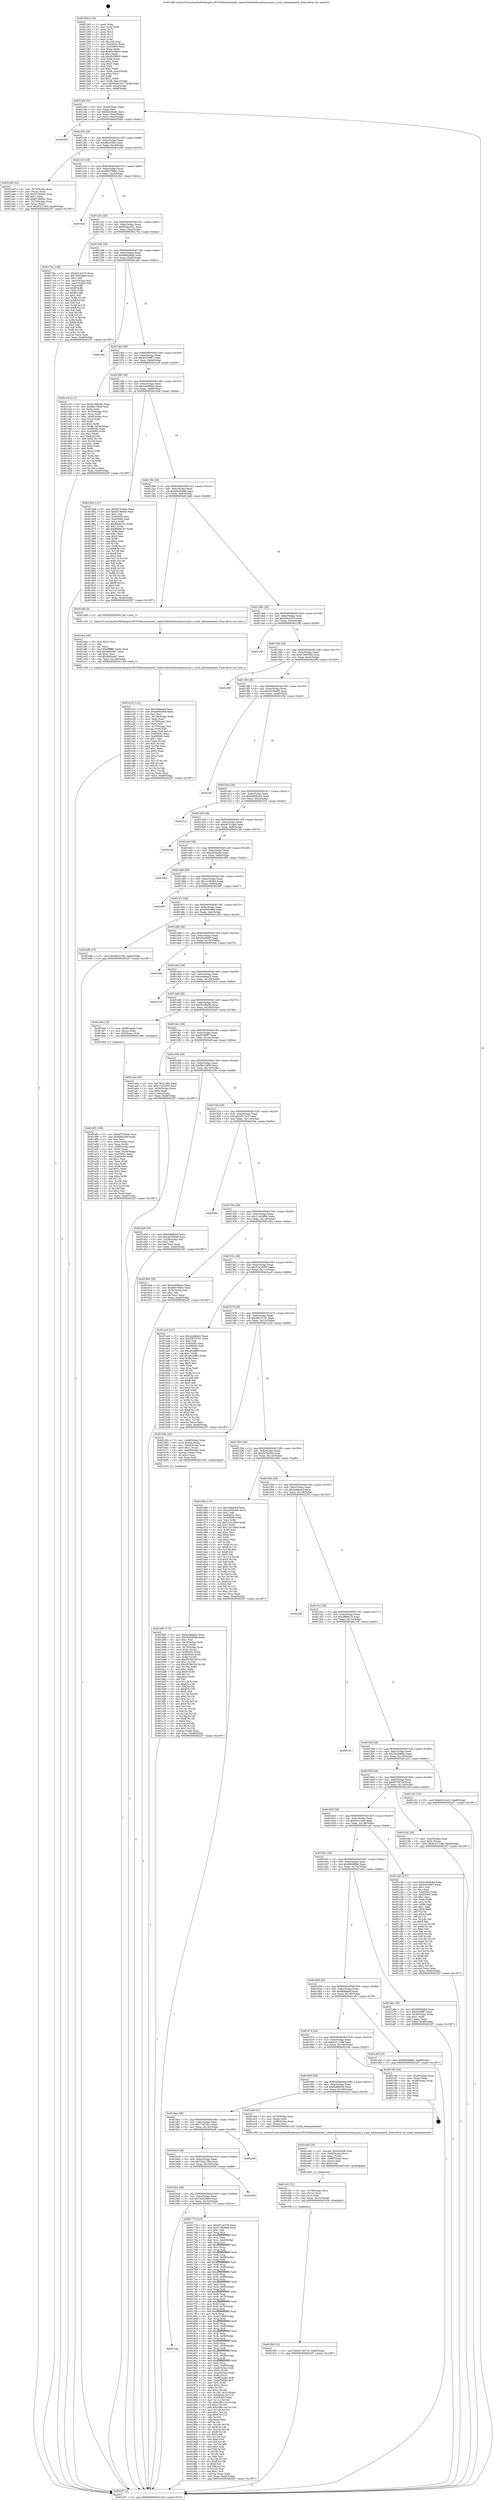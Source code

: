 digraph "0x401260" {
  label = "0x401260 (/mnt/c/Users/mathe/Desktop/tcc/POCII/binaries/extr_radare2librbinformatxnuyxml.c_yxml_elemnameend_Final-ollvm.out::main(0))"
  labelloc = "t"
  node[shape=record]

  Entry [label="",width=0.3,height=0.3,shape=circle,fillcolor=black,style=filled]
  "0x4012d4" [label="{
     0x4012d4 [32]\l
     | [instrs]\l
     &nbsp;&nbsp;0x4012d4 \<+6\>: mov -0xa8(%rbp),%eax\l
     &nbsp;&nbsp;0x4012da \<+2\>: mov %eax,%ecx\l
     &nbsp;&nbsp;0x4012dc \<+6\>: sub $0x82e345d1,%ecx\l
     &nbsp;&nbsp;0x4012e2 \<+6\>: mov %eax,-0xbc(%rbp)\l
     &nbsp;&nbsp;0x4012e8 \<+6\>: mov %ecx,-0xc0(%rbp)\l
     &nbsp;&nbsp;0x4012ee \<+6\>: je 0000000000402005 \<main+0xda5\>\l
  }"]
  "0x402005" [label="{
     0x402005\l
  }", style=dashed]
  "0x4012f4" [label="{
     0x4012f4 [28]\l
     | [instrs]\l
     &nbsp;&nbsp;0x4012f4 \<+5\>: jmp 00000000004012f9 \<main+0x99\>\l
     &nbsp;&nbsp;0x4012f9 \<+6\>: mov -0xbc(%rbp),%eax\l
     &nbsp;&nbsp;0x4012ff \<+5\>: sub $0x8fe2c5b4,%eax\l
     &nbsp;&nbsp;0x401304 \<+6\>: mov %eax,-0xc4(%rbp)\l
     &nbsp;&nbsp;0x40130a \<+6\>: je 0000000000401e95 \<main+0xc35\>\l
  }"]
  Exit [label="",width=0.3,height=0.3,shape=circle,fillcolor=black,style=filled,peripheries=2]
  "0x401e95" [label="{
     0x401e95 [42]\l
     | [instrs]\l
     &nbsp;&nbsp;0x401e95 \<+4\>: mov -0x70(%rbp),%rax\l
     &nbsp;&nbsp;0x401e99 \<+2\>: mov (%rax),%ecx\l
     &nbsp;&nbsp;0x401e9b \<+6\>: sub $0x91260fe2,%ecx\l
     &nbsp;&nbsp;0x401ea1 \<+3\>: add $0x1,%ecx\l
     &nbsp;&nbsp;0x401ea4 \<+6\>: add $0x91260fe2,%ecx\l
     &nbsp;&nbsp;0x401eaa \<+4\>: mov -0x70(%rbp),%rax\l
     &nbsp;&nbsp;0x401eae \<+2\>: mov %ecx,(%rax)\l
     &nbsp;&nbsp;0x401eb0 \<+10\>: movl $0x6321cd1f,-0xa8(%rbp)\l
     &nbsp;&nbsp;0x401eba \<+5\>: jmp 00000000004022f7 \<main+0x1097\>\l
  }"]
  "0x401310" [label="{
     0x401310 [28]\l
     | [instrs]\l
     &nbsp;&nbsp;0x401310 \<+5\>: jmp 0000000000401315 \<main+0xb5\>\l
     &nbsp;&nbsp;0x401315 \<+6\>: mov -0xbc(%rbp),%eax\l
     &nbsp;&nbsp;0x40131b \<+5\>: sub $0x900768b3,%eax\l
     &nbsp;&nbsp;0x401320 \<+6\>: mov %eax,-0xc8(%rbp)\l
     &nbsp;&nbsp;0x401326 \<+6\>: je 000000000040192c \<main+0x6cc\>\l
  }"]
  "0x401f06" [label="{
     0x401f06 [15]\l
     | [instrs]\l
     &nbsp;&nbsp;0x401f06 \<+10\>: movl $0x627b072f,-0xa8(%rbp)\l
     &nbsp;&nbsp;0x401f10 \<+5\>: jmp 00000000004022f7 \<main+0x1097\>\l
  }"]
  "0x40192c" [label="{
     0x40192c\l
  }", style=dashed]
  "0x40132c" [label="{
     0x40132c [28]\l
     | [instrs]\l
     &nbsp;&nbsp;0x40132c \<+5\>: jmp 0000000000401331 \<main+0xd1\>\l
     &nbsp;&nbsp;0x401331 \<+6\>: mov -0xbc(%rbp),%eax\l
     &nbsp;&nbsp;0x401337 \<+5\>: sub $0x94dec551,%eax\l
     &nbsp;&nbsp;0x40133c \<+6\>: mov %eax,-0xcc(%rbp)\l
     &nbsp;&nbsp;0x401342 \<+6\>: je 000000000040170a \<main+0x4aa\>\l
  }"]
  "0x401ef1" [label="{
     0x401ef1 [21]\l
     | [instrs]\l
     &nbsp;&nbsp;0x401ef1 \<+4\>: mov -0x78(%rbp),%rcx\l
     &nbsp;&nbsp;0x401ef5 \<+3\>: mov (%rcx),%rcx\l
     &nbsp;&nbsp;0x401ef8 \<+3\>: mov %rcx,%rdi\l
     &nbsp;&nbsp;0x401efb \<+6\>: mov %eax,-0x15c(%rbp)\l
     &nbsp;&nbsp;0x401f01 \<+5\>: call 0000000000401030 \<free@plt\>\l
     | [calls]\l
     &nbsp;&nbsp;0x401030 \{1\} (unknown)\l
  }"]
  "0x40170a" [label="{
     0x40170a [106]\l
     | [instrs]\l
     &nbsp;&nbsp;0x40170a \<+5\>: mov $0xb01dc570,%eax\l
     &nbsp;&nbsp;0x40170f \<+5\>: mov $0x7e052b80,%ecx\l
     &nbsp;&nbsp;0x401714 \<+2\>: mov $0x1,%dl\l
     &nbsp;&nbsp;0x401716 \<+7\>: mov -0xa2(%rbp),%sil\l
     &nbsp;&nbsp;0x40171d \<+7\>: mov -0xa1(%rbp),%dil\l
     &nbsp;&nbsp;0x401724 \<+3\>: mov %sil,%r8b\l
     &nbsp;&nbsp;0x401727 \<+4\>: xor $0xff,%r8b\l
     &nbsp;&nbsp;0x40172b \<+3\>: mov %dil,%r9b\l
     &nbsp;&nbsp;0x40172e \<+4\>: xor $0xff,%r9b\l
     &nbsp;&nbsp;0x401732 \<+3\>: xor $0x1,%dl\l
     &nbsp;&nbsp;0x401735 \<+3\>: mov %r8b,%r10b\l
     &nbsp;&nbsp;0x401738 \<+4\>: and $0xff,%r10b\l
     &nbsp;&nbsp;0x40173c \<+3\>: and %dl,%sil\l
     &nbsp;&nbsp;0x40173f \<+3\>: mov %r9b,%r11b\l
     &nbsp;&nbsp;0x401742 \<+4\>: and $0xff,%r11b\l
     &nbsp;&nbsp;0x401746 \<+3\>: and %dl,%dil\l
     &nbsp;&nbsp;0x401749 \<+3\>: or %sil,%r10b\l
     &nbsp;&nbsp;0x40174c \<+3\>: or %dil,%r11b\l
     &nbsp;&nbsp;0x40174f \<+3\>: xor %r11b,%r10b\l
     &nbsp;&nbsp;0x401752 \<+3\>: or %r9b,%r8b\l
     &nbsp;&nbsp;0x401755 \<+4\>: xor $0xff,%r8b\l
     &nbsp;&nbsp;0x401759 \<+3\>: or $0x1,%dl\l
     &nbsp;&nbsp;0x40175c \<+3\>: and %dl,%r8b\l
     &nbsp;&nbsp;0x40175f \<+3\>: or %r8b,%r10b\l
     &nbsp;&nbsp;0x401762 \<+4\>: test $0x1,%r10b\l
     &nbsp;&nbsp;0x401766 \<+3\>: cmovne %ecx,%eax\l
     &nbsp;&nbsp;0x401769 \<+6\>: mov %eax,-0xa8(%rbp)\l
     &nbsp;&nbsp;0x40176f \<+5\>: jmp 00000000004022f7 \<main+0x1097\>\l
  }"]
  "0x401348" [label="{
     0x401348 [28]\l
     | [instrs]\l
     &nbsp;&nbsp;0x401348 \<+5\>: jmp 000000000040134d \<main+0xed\>\l
     &nbsp;&nbsp;0x40134d \<+6\>: mov -0xbc(%rbp),%eax\l
     &nbsp;&nbsp;0x401353 \<+5\>: sub $0x9692fd48,%eax\l
     &nbsp;&nbsp;0x401358 \<+6\>: mov %eax,-0xd0(%rbp)\l
     &nbsp;&nbsp;0x40135e \<+6\>: je 0000000000401a8c \<main+0x82c\>\l
  }"]
  "0x4022f7" [label="{
     0x4022f7 [5]\l
     | [instrs]\l
     &nbsp;&nbsp;0x4022f7 \<+5\>: jmp 00000000004012d4 \<main+0x74\>\l
  }"]
  "0x401260" [label="{
     0x401260 [116]\l
     | [instrs]\l
     &nbsp;&nbsp;0x401260 \<+1\>: push %rbp\l
     &nbsp;&nbsp;0x401261 \<+3\>: mov %rsp,%rbp\l
     &nbsp;&nbsp;0x401264 \<+2\>: push %r15\l
     &nbsp;&nbsp;0x401266 \<+2\>: push %r14\l
     &nbsp;&nbsp;0x401268 \<+2\>: push %r13\l
     &nbsp;&nbsp;0x40126a \<+2\>: push %r12\l
     &nbsp;&nbsp;0x40126c \<+1\>: push %rbx\l
     &nbsp;&nbsp;0x40126d \<+7\>: sub $0x168,%rsp\l
     &nbsp;&nbsp;0x401274 \<+7\>: mov 0x40505c,%eax\l
     &nbsp;&nbsp;0x40127b \<+7\>: mov 0x405060,%ecx\l
     &nbsp;&nbsp;0x401282 \<+2\>: mov %eax,%edx\l
     &nbsp;&nbsp;0x401284 \<+6\>: add $0xf5c08b95,%edx\l
     &nbsp;&nbsp;0x40128a \<+3\>: sub $0x1,%edx\l
     &nbsp;&nbsp;0x40128d \<+6\>: sub $0xf5c08b95,%edx\l
     &nbsp;&nbsp;0x401293 \<+3\>: imul %edx,%eax\l
     &nbsp;&nbsp;0x401296 \<+3\>: and $0x1,%eax\l
     &nbsp;&nbsp;0x401299 \<+3\>: cmp $0x0,%eax\l
     &nbsp;&nbsp;0x40129c \<+4\>: sete %r8b\l
     &nbsp;&nbsp;0x4012a0 \<+4\>: and $0x1,%r8b\l
     &nbsp;&nbsp;0x4012a4 \<+7\>: mov %r8b,-0xa2(%rbp)\l
     &nbsp;&nbsp;0x4012ab \<+3\>: cmp $0xa,%ecx\l
     &nbsp;&nbsp;0x4012ae \<+4\>: setl %r8b\l
     &nbsp;&nbsp;0x4012b2 \<+4\>: and $0x1,%r8b\l
     &nbsp;&nbsp;0x4012b6 \<+7\>: mov %r8b,-0xa1(%rbp)\l
     &nbsp;&nbsp;0x4012bd \<+10\>: movl $0x94dec551,-0xa8(%rbp)\l
     &nbsp;&nbsp;0x4012c7 \<+6\>: mov %edi,-0xac(%rbp)\l
     &nbsp;&nbsp;0x4012cd \<+7\>: mov %rsi,-0xb8(%rbp)\l
  }"]
  "0x401ed4" [label="{
     0x401ed4 [29]\l
     | [instrs]\l
     &nbsp;&nbsp;0x401ed4 \<+10\>: movabs $0x4030d6,%rdi\l
     &nbsp;&nbsp;0x401ede \<+4\>: mov -0x68(%rbp),%rcx\l
     &nbsp;&nbsp;0x401ee2 \<+2\>: mov %eax,(%rcx)\l
     &nbsp;&nbsp;0x401ee4 \<+4\>: mov -0x68(%rbp),%rcx\l
     &nbsp;&nbsp;0x401ee8 \<+2\>: mov (%rcx),%esi\l
     &nbsp;&nbsp;0x401eea \<+2\>: mov $0x0,%al\l
     &nbsp;&nbsp;0x401eec \<+5\>: call 0000000000401040 \<printf@plt\>\l
     | [calls]\l
     &nbsp;&nbsp;0x401040 \{1\} (unknown)\l
  }"]
  "0x401a8c" [label="{
     0x401a8c\l
  }", style=dashed]
  "0x401364" [label="{
     0x401364 [28]\l
     | [instrs]\l
     &nbsp;&nbsp;0x401364 \<+5\>: jmp 0000000000401369 \<main+0x109\>\l
     &nbsp;&nbsp;0x401369 \<+6\>: mov -0xbc(%rbp),%eax\l
     &nbsp;&nbsp;0x40136f \<+5\>: sub $0x9cf10997,%eax\l
     &nbsp;&nbsp;0x401374 \<+6\>: mov %eax,-0xd4(%rbp)\l
     &nbsp;&nbsp;0x40137a \<+6\>: je 0000000000401cc9 \<main+0xa69\>\l
  }"]
  "0x401e16" [label="{
     0x401e16 [112]\l
     | [instrs]\l
     &nbsp;&nbsp;0x401e16 \<+5\>: mov $0x3ed6a4cf,%ecx\l
     &nbsp;&nbsp;0x401e1b \<+5\>: mov $0xd50549bf,%edx\l
     &nbsp;&nbsp;0x401e20 \<+2\>: xor %esi,%esi\l
     &nbsp;&nbsp;0x401e22 \<+6\>: mov -0x158(%rbp),%edi\l
     &nbsp;&nbsp;0x401e28 \<+3\>: imul %eax,%edi\l
     &nbsp;&nbsp;0x401e2b \<+4\>: mov -0x78(%rbp),%r8\l
     &nbsp;&nbsp;0x401e2f \<+3\>: mov (%r8),%r8\l
     &nbsp;&nbsp;0x401e32 \<+4\>: mov -0x70(%rbp),%r9\l
     &nbsp;&nbsp;0x401e36 \<+3\>: movslq (%r9),%r9\l
     &nbsp;&nbsp;0x401e39 \<+4\>: mov %edi,(%r8,%r9,4)\l
     &nbsp;&nbsp;0x401e3d \<+7\>: mov 0x40505c,%eax\l
     &nbsp;&nbsp;0x401e44 \<+7\>: mov 0x405060,%edi\l
     &nbsp;&nbsp;0x401e4b \<+3\>: sub $0x1,%esi\l
     &nbsp;&nbsp;0x401e4e \<+3\>: mov %eax,%r10d\l
     &nbsp;&nbsp;0x401e51 \<+3\>: add %esi,%r10d\l
     &nbsp;&nbsp;0x401e54 \<+4\>: imul %r10d,%eax\l
     &nbsp;&nbsp;0x401e58 \<+3\>: and $0x1,%eax\l
     &nbsp;&nbsp;0x401e5b \<+3\>: cmp $0x0,%eax\l
     &nbsp;&nbsp;0x401e5e \<+4\>: sete %r11b\l
     &nbsp;&nbsp;0x401e62 \<+3\>: cmp $0xa,%edi\l
     &nbsp;&nbsp;0x401e65 \<+3\>: setl %bl\l
     &nbsp;&nbsp;0x401e68 \<+3\>: mov %r11b,%r14b\l
     &nbsp;&nbsp;0x401e6b \<+3\>: and %bl,%r14b\l
     &nbsp;&nbsp;0x401e6e \<+3\>: xor %bl,%r11b\l
     &nbsp;&nbsp;0x401e71 \<+3\>: or %r11b,%r14b\l
     &nbsp;&nbsp;0x401e74 \<+4\>: test $0x1,%r14b\l
     &nbsp;&nbsp;0x401e78 \<+3\>: cmovne %edx,%ecx\l
     &nbsp;&nbsp;0x401e7b \<+6\>: mov %ecx,-0xa8(%rbp)\l
     &nbsp;&nbsp;0x401e81 \<+5\>: jmp 00000000004022f7 \<main+0x1097\>\l
  }"]
  "0x401cc9" [label="{
     0x401cc9 [111]\l
     | [instrs]\l
     &nbsp;&nbsp;0x401cc9 \<+5\>: mov $0xb1b6658d,%eax\l
     &nbsp;&nbsp;0x401cce \<+5\>: mov $0xf9e15609,%ecx\l
     &nbsp;&nbsp;0x401cd3 \<+2\>: xor %edx,%edx\l
     &nbsp;&nbsp;0x401cd5 \<+4\>: mov -0x70(%rbp),%rsi\l
     &nbsp;&nbsp;0x401cd9 \<+2\>: mov (%rsi),%edi\l
     &nbsp;&nbsp;0x401cdb \<+4\>: mov -0x80(%rbp),%rsi\l
     &nbsp;&nbsp;0x401cdf \<+2\>: cmp (%rsi),%edi\l
     &nbsp;&nbsp;0x401ce1 \<+4\>: setl %r8b\l
     &nbsp;&nbsp;0x401ce5 \<+4\>: and $0x1,%r8b\l
     &nbsp;&nbsp;0x401ce9 \<+4\>: mov %r8b,-0x29(%rbp)\l
     &nbsp;&nbsp;0x401ced \<+7\>: mov 0x40505c,%edi\l
     &nbsp;&nbsp;0x401cf4 \<+8\>: mov 0x405060,%r9d\l
     &nbsp;&nbsp;0x401cfc \<+3\>: sub $0x1,%edx\l
     &nbsp;&nbsp;0x401cff \<+3\>: mov %edi,%r10d\l
     &nbsp;&nbsp;0x401d02 \<+3\>: add %edx,%r10d\l
     &nbsp;&nbsp;0x401d05 \<+4\>: imul %r10d,%edi\l
     &nbsp;&nbsp;0x401d09 \<+3\>: and $0x1,%edi\l
     &nbsp;&nbsp;0x401d0c \<+3\>: cmp $0x0,%edi\l
     &nbsp;&nbsp;0x401d0f \<+4\>: sete %r8b\l
     &nbsp;&nbsp;0x401d13 \<+4\>: cmp $0xa,%r9d\l
     &nbsp;&nbsp;0x401d17 \<+4\>: setl %r11b\l
     &nbsp;&nbsp;0x401d1b \<+3\>: mov %r8b,%bl\l
     &nbsp;&nbsp;0x401d1e \<+3\>: and %r11b,%bl\l
     &nbsp;&nbsp;0x401d21 \<+3\>: xor %r11b,%r8b\l
     &nbsp;&nbsp;0x401d24 \<+3\>: or %r8b,%bl\l
     &nbsp;&nbsp;0x401d27 \<+3\>: test $0x1,%bl\l
     &nbsp;&nbsp;0x401d2a \<+3\>: cmovne %ecx,%eax\l
     &nbsp;&nbsp;0x401d2d \<+6\>: mov %eax,-0xa8(%rbp)\l
     &nbsp;&nbsp;0x401d33 \<+5\>: jmp 00000000004022f7 \<main+0x1097\>\l
  }"]
  "0x401380" [label="{
     0x401380 [28]\l
     | [instrs]\l
     &nbsp;&nbsp;0x401380 \<+5\>: jmp 0000000000401385 \<main+0x125\>\l
     &nbsp;&nbsp;0x401385 \<+6\>: mov -0xbc(%rbp),%eax\l
     &nbsp;&nbsp;0x40138b \<+5\>: sub $0xa3d590ee,%eax\l
     &nbsp;&nbsp;0x401390 \<+6\>: mov %eax,-0xd8(%rbp)\l
     &nbsp;&nbsp;0x401396 \<+6\>: je 000000000040194d \<main+0x6ed\>\l
  }"]
  "0x401dee" [label="{
     0x401dee [40]\l
     | [instrs]\l
     &nbsp;&nbsp;0x401dee \<+5\>: mov $0x2,%ecx\l
     &nbsp;&nbsp;0x401df3 \<+1\>: cltd\l
     &nbsp;&nbsp;0x401df4 \<+2\>: idiv %ecx\l
     &nbsp;&nbsp;0x401df6 \<+6\>: imul $0xfffffffe,%edx,%ecx\l
     &nbsp;&nbsp;0x401dfc \<+6\>: add $0x8efcb4a7,%ecx\l
     &nbsp;&nbsp;0x401e02 \<+3\>: add $0x1,%ecx\l
     &nbsp;&nbsp;0x401e05 \<+6\>: sub $0x8efcb4a7,%ecx\l
     &nbsp;&nbsp;0x401e0b \<+6\>: mov %ecx,-0x158(%rbp)\l
     &nbsp;&nbsp;0x401e11 \<+5\>: call 0000000000401160 \<next_i\>\l
     | [calls]\l
     &nbsp;&nbsp;0x401160 \{1\} (/mnt/c/Users/mathe/Desktop/tcc/POCII/binaries/extr_radare2librbinformatxnuyxml.c_yxml_elemnameend_Final-ollvm.out::next_i)\l
  }"]
  "0x40194d" [label="{
     0x40194d [147]\l
     | [instrs]\l
     &nbsp;&nbsp;0x40194d \<+5\>: mov $0xbd7526e6,%eax\l
     &nbsp;&nbsp;0x401952 \<+5\>: mov $0xf2198d3b,%ecx\l
     &nbsp;&nbsp;0x401957 \<+2\>: mov $0x1,%dl\l
     &nbsp;&nbsp;0x401959 \<+7\>: mov 0x40505c,%esi\l
     &nbsp;&nbsp;0x401960 \<+7\>: mov 0x405060,%edi\l
     &nbsp;&nbsp;0x401967 \<+3\>: mov %esi,%r8d\l
     &nbsp;&nbsp;0x40196a \<+7\>: sub $0x8fd4e7e2,%r8d\l
     &nbsp;&nbsp;0x401971 \<+4\>: sub $0x1,%r8d\l
     &nbsp;&nbsp;0x401975 \<+7\>: add $0x8fd4e7e2,%r8d\l
     &nbsp;&nbsp;0x40197c \<+4\>: imul %r8d,%esi\l
     &nbsp;&nbsp;0x401980 \<+3\>: and $0x1,%esi\l
     &nbsp;&nbsp;0x401983 \<+3\>: cmp $0x0,%esi\l
     &nbsp;&nbsp;0x401986 \<+4\>: sete %r9b\l
     &nbsp;&nbsp;0x40198a \<+3\>: cmp $0xa,%edi\l
     &nbsp;&nbsp;0x40198d \<+4\>: setl %r10b\l
     &nbsp;&nbsp;0x401991 \<+3\>: mov %r9b,%r11b\l
     &nbsp;&nbsp;0x401994 \<+4\>: xor $0xff,%r11b\l
     &nbsp;&nbsp;0x401998 \<+3\>: mov %r10b,%bl\l
     &nbsp;&nbsp;0x40199b \<+3\>: xor $0xff,%bl\l
     &nbsp;&nbsp;0x40199e \<+3\>: xor $0x0,%dl\l
     &nbsp;&nbsp;0x4019a1 \<+3\>: mov %r11b,%r14b\l
     &nbsp;&nbsp;0x4019a4 \<+4\>: and $0x0,%r14b\l
     &nbsp;&nbsp;0x4019a8 \<+3\>: and %dl,%r9b\l
     &nbsp;&nbsp;0x4019ab \<+3\>: mov %bl,%r15b\l
     &nbsp;&nbsp;0x4019ae \<+4\>: and $0x0,%r15b\l
     &nbsp;&nbsp;0x4019b2 \<+3\>: and %dl,%r10b\l
     &nbsp;&nbsp;0x4019b5 \<+3\>: or %r9b,%r14b\l
     &nbsp;&nbsp;0x4019b8 \<+3\>: or %r10b,%r15b\l
     &nbsp;&nbsp;0x4019bb \<+3\>: xor %r15b,%r14b\l
     &nbsp;&nbsp;0x4019be \<+3\>: or %bl,%r11b\l
     &nbsp;&nbsp;0x4019c1 \<+4\>: xor $0xff,%r11b\l
     &nbsp;&nbsp;0x4019c5 \<+3\>: or $0x0,%dl\l
     &nbsp;&nbsp;0x4019c8 \<+3\>: and %dl,%r11b\l
     &nbsp;&nbsp;0x4019cb \<+3\>: or %r11b,%r14b\l
     &nbsp;&nbsp;0x4019ce \<+4\>: test $0x1,%r14b\l
     &nbsp;&nbsp;0x4019d2 \<+3\>: cmovne %ecx,%eax\l
     &nbsp;&nbsp;0x4019d5 \<+6\>: mov %eax,-0xa8(%rbp)\l
     &nbsp;&nbsp;0x4019db \<+5\>: jmp 00000000004022f7 \<main+0x1097\>\l
  }"]
  "0x40139c" [label="{
     0x40139c [28]\l
     | [instrs]\l
     &nbsp;&nbsp;0x40139c \<+5\>: jmp 00000000004013a1 \<main+0x141\>\l
     &nbsp;&nbsp;0x4013a1 \<+6\>: mov -0xbc(%rbp),%eax\l
     &nbsp;&nbsp;0x4013a7 \<+5\>: sub $0xad4526e0,%eax\l
     &nbsp;&nbsp;0x4013ac \<+6\>: mov %eax,-0xdc(%rbp)\l
     &nbsp;&nbsp;0x4013b2 \<+6\>: je 0000000000401de9 \<main+0xb89\>\l
  }"]
  "0x401b85" [label="{
     0x401b85 [172]\l
     | [instrs]\l
     &nbsp;&nbsp;0x401b85 \<+5\>: mov $0xe4e8ded3,%ecx\l
     &nbsp;&nbsp;0x401b8a \<+5\>: mov $0x5b3b988a,%edx\l
     &nbsp;&nbsp;0x401b8f \<+3\>: mov $0x1,%sil\l
     &nbsp;&nbsp;0x401b92 \<+4\>: mov -0x78(%rbp),%rdi\l
     &nbsp;&nbsp;0x401b96 \<+3\>: mov %rax,(%rdi)\l
     &nbsp;&nbsp;0x401b99 \<+4\>: mov -0x70(%rbp),%rax\l
     &nbsp;&nbsp;0x401b9d \<+6\>: movl $0x0,(%rax)\l
     &nbsp;&nbsp;0x401ba3 \<+8\>: mov 0x40505c,%r8d\l
     &nbsp;&nbsp;0x401bab \<+8\>: mov 0x405060,%r9d\l
     &nbsp;&nbsp;0x401bb3 \<+3\>: mov %r8d,%r10d\l
     &nbsp;&nbsp;0x401bb6 \<+7\>: add $0x28706229,%r10d\l
     &nbsp;&nbsp;0x401bbd \<+4\>: sub $0x1,%r10d\l
     &nbsp;&nbsp;0x401bc1 \<+7\>: sub $0x28706229,%r10d\l
     &nbsp;&nbsp;0x401bc8 \<+4\>: imul %r10d,%r8d\l
     &nbsp;&nbsp;0x401bcc \<+4\>: and $0x1,%r8d\l
     &nbsp;&nbsp;0x401bd0 \<+4\>: cmp $0x0,%r8d\l
     &nbsp;&nbsp;0x401bd4 \<+4\>: sete %r11b\l
     &nbsp;&nbsp;0x401bd8 \<+4\>: cmp $0xa,%r9d\l
     &nbsp;&nbsp;0x401bdc \<+3\>: setl %bl\l
     &nbsp;&nbsp;0x401bdf \<+3\>: mov %r11b,%r14b\l
     &nbsp;&nbsp;0x401be2 \<+4\>: xor $0xff,%r14b\l
     &nbsp;&nbsp;0x401be6 \<+3\>: mov %bl,%r15b\l
     &nbsp;&nbsp;0x401be9 \<+4\>: xor $0xff,%r15b\l
     &nbsp;&nbsp;0x401bed \<+4\>: xor $0x0,%sil\l
     &nbsp;&nbsp;0x401bf1 \<+3\>: mov %r14b,%r12b\l
     &nbsp;&nbsp;0x401bf4 \<+4\>: and $0x0,%r12b\l
     &nbsp;&nbsp;0x401bf8 \<+3\>: and %sil,%r11b\l
     &nbsp;&nbsp;0x401bfb \<+3\>: mov %r15b,%r13b\l
     &nbsp;&nbsp;0x401bfe \<+4\>: and $0x0,%r13b\l
     &nbsp;&nbsp;0x401c02 \<+3\>: and %sil,%bl\l
     &nbsp;&nbsp;0x401c05 \<+3\>: or %r11b,%r12b\l
     &nbsp;&nbsp;0x401c08 \<+3\>: or %bl,%r13b\l
     &nbsp;&nbsp;0x401c0b \<+3\>: xor %r13b,%r12b\l
     &nbsp;&nbsp;0x401c0e \<+3\>: or %r15b,%r14b\l
     &nbsp;&nbsp;0x401c11 \<+4\>: xor $0xff,%r14b\l
     &nbsp;&nbsp;0x401c15 \<+4\>: or $0x0,%sil\l
     &nbsp;&nbsp;0x401c19 \<+3\>: and %sil,%r14b\l
     &nbsp;&nbsp;0x401c1c \<+3\>: or %r14b,%r12b\l
     &nbsp;&nbsp;0x401c1f \<+4\>: test $0x1,%r12b\l
     &nbsp;&nbsp;0x401c23 \<+3\>: cmovne %edx,%ecx\l
     &nbsp;&nbsp;0x401c26 \<+6\>: mov %ecx,-0xa8(%rbp)\l
     &nbsp;&nbsp;0x401c2c \<+5\>: jmp 00000000004022f7 \<main+0x1097\>\l
  }"]
  "0x401de9" [label="{
     0x401de9 [5]\l
     | [instrs]\l
     &nbsp;&nbsp;0x401de9 \<+5\>: call 0000000000401160 \<next_i\>\l
     | [calls]\l
     &nbsp;&nbsp;0x401160 \{1\} (/mnt/c/Users/mathe/Desktop/tcc/POCII/binaries/extr_radare2librbinformatxnuyxml.c_yxml_elemnameend_Final-ollvm.out::next_i)\l
  }"]
  "0x4013b8" [label="{
     0x4013b8 [28]\l
     | [instrs]\l
     &nbsp;&nbsp;0x4013b8 \<+5\>: jmp 00000000004013bd \<main+0x15d\>\l
     &nbsp;&nbsp;0x4013bd \<+6\>: mov -0xbc(%rbp),%eax\l
     &nbsp;&nbsp;0x4013c3 \<+5\>: sub $0xb01dc570,%eax\l
     &nbsp;&nbsp;0x4013c8 \<+6\>: mov %eax,-0xe0(%rbp)\l
     &nbsp;&nbsp;0x4013ce \<+6\>: je 0000000000402198 \<main+0xf38\>\l
  }"]
  "0x4019f3" [label="{
     0x4019f3 [108]\l
     | [instrs]\l
     &nbsp;&nbsp;0x4019f3 \<+5\>: mov $0xbd7526e6,%ecx\l
     &nbsp;&nbsp;0x4019f8 \<+5\>: mov $0x6bfdabbf,%edx\l
     &nbsp;&nbsp;0x4019fd \<+2\>: xor %esi,%esi\l
     &nbsp;&nbsp;0x4019ff \<+7\>: mov -0x90(%rbp),%rdi\l
     &nbsp;&nbsp;0x401a06 \<+2\>: mov %eax,(%rdi)\l
     &nbsp;&nbsp;0x401a08 \<+7\>: mov -0x90(%rbp),%rdi\l
     &nbsp;&nbsp;0x401a0f \<+2\>: mov (%rdi),%eax\l
     &nbsp;&nbsp;0x401a11 \<+3\>: mov %eax,-0x30(%rbp)\l
     &nbsp;&nbsp;0x401a14 \<+7\>: mov 0x40505c,%eax\l
     &nbsp;&nbsp;0x401a1b \<+8\>: mov 0x405060,%r8d\l
     &nbsp;&nbsp;0x401a23 \<+3\>: sub $0x1,%esi\l
     &nbsp;&nbsp;0x401a26 \<+3\>: mov %eax,%r9d\l
     &nbsp;&nbsp;0x401a29 \<+3\>: add %esi,%r9d\l
     &nbsp;&nbsp;0x401a2c \<+4\>: imul %r9d,%eax\l
     &nbsp;&nbsp;0x401a30 \<+3\>: and $0x1,%eax\l
     &nbsp;&nbsp;0x401a33 \<+3\>: cmp $0x0,%eax\l
     &nbsp;&nbsp;0x401a36 \<+4\>: sete %r10b\l
     &nbsp;&nbsp;0x401a3a \<+4\>: cmp $0xa,%r8d\l
     &nbsp;&nbsp;0x401a3e \<+4\>: setl %r11b\l
     &nbsp;&nbsp;0x401a42 \<+3\>: mov %r10b,%bl\l
     &nbsp;&nbsp;0x401a45 \<+3\>: and %r11b,%bl\l
     &nbsp;&nbsp;0x401a48 \<+3\>: xor %r11b,%r10b\l
     &nbsp;&nbsp;0x401a4b \<+3\>: or %r10b,%bl\l
     &nbsp;&nbsp;0x401a4e \<+3\>: test $0x1,%bl\l
     &nbsp;&nbsp;0x401a51 \<+3\>: cmovne %edx,%ecx\l
     &nbsp;&nbsp;0x401a54 \<+6\>: mov %ecx,-0xa8(%rbp)\l
     &nbsp;&nbsp;0x401a5a \<+5\>: jmp 00000000004022f7 \<main+0x1097\>\l
  }"]
  "0x402198" [label="{
     0x402198\l
  }", style=dashed]
  "0x4013d4" [label="{
     0x4013d4 [28]\l
     | [instrs]\l
     &nbsp;&nbsp;0x4013d4 \<+5\>: jmp 00000000004013d9 \<main+0x179\>\l
     &nbsp;&nbsp;0x4013d9 \<+6\>: mov -0xbc(%rbp),%eax\l
     &nbsp;&nbsp;0x4013df \<+5\>: sub $0xb1b6658d,%eax\l
     &nbsp;&nbsp;0x4013e4 \<+6\>: mov %eax,-0xe4(%rbp)\l
     &nbsp;&nbsp;0x4013ea \<+6\>: je 0000000000402260 \<main+0x1000\>\l
  }"]
  "0x401700" [label="{
     0x401700\l
  }", style=dashed]
  "0x402260" [label="{
     0x402260\l
  }", style=dashed]
  "0x4013f0" [label="{
     0x4013f0 [28]\l
     | [instrs]\l
     &nbsp;&nbsp;0x4013f0 \<+5\>: jmp 00000000004013f5 \<main+0x195\>\l
     &nbsp;&nbsp;0x4013f5 \<+6\>: mov -0xbc(%rbp),%eax\l
     &nbsp;&nbsp;0x4013fb \<+5\>: sub $0xb239a8f3,%eax\l
     &nbsp;&nbsp;0x401400 \<+6\>: mov %eax,-0xe8(%rbp)\l
     &nbsp;&nbsp;0x401406 \<+6\>: je 0000000000401f5c \<main+0xcfc\>\l
  }"]
  "0x401774" [label="{
     0x401774 [410]\l
     | [instrs]\l
     &nbsp;&nbsp;0x401774 \<+5\>: mov $0xb01dc570,%eax\l
     &nbsp;&nbsp;0x401779 \<+5\>: mov $0x3148369b,%ecx\l
     &nbsp;&nbsp;0x40177e \<+2\>: mov $0x1,%dl\l
     &nbsp;&nbsp;0x401780 \<+3\>: mov %rsp,%rsi\l
     &nbsp;&nbsp;0x401783 \<+4\>: add $0xfffffffffffffff0,%rsi\l
     &nbsp;&nbsp;0x401787 \<+3\>: mov %rsi,%rsp\l
     &nbsp;&nbsp;0x40178a \<+7\>: mov %rsi,-0xa0(%rbp)\l
     &nbsp;&nbsp;0x401791 \<+3\>: mov %rsp,%rsi\l
     &nbsp;&nbsp;0x401794 \<+4\>: add $0xfffffffffffffff0,%rsi\l
     &nbsp;&nbsp;0x401798 \<+3\>: mov %rsi,%rsp\l
     &nbsp;&nbsp;0x40179b \<+3\>: mov %rsp,%rdi\l
     &nbsp;&nbsp;0x40179e \<+4\>: add $0xfffffffffffffff0,%rdi\l
     &nbsp;&nbsp;0x4017a2 \<+3\>: mov %rdi,%rsp\l
     &nbsp;&nbsp;0x4017a5 \<+7\>: mov %rdi,-0x98(%rbp)\l
     &nbsp;&nbsp;0x4017ac \<+3\>: mov %rsp,%rdi\l
     &nbsp;&nbsp;0x4017af \<+4\>: add $0xfffffffffffffff0,%rdi\l
     &nbsp;&nbsp;0x4017b3 \<+3\>: mov %rdi,%rsp\l
     &nbsp;&nbsp;0x4017b6 \<+7\>: mov %rdi,-0x90(%rbp)\l
     &nbsp;&nbsp;0x4017bd \<+3\>: mov %rsp,%rdi\l
     &nbsp;&nbsp;0x4017c0 \<+4\>: add $0xfffffffffffffff0,%rdi\l
     &nbsp;&nbsp;0x4017c4 \<+3\>: mov %rdi,%rsp\l
     &nbsp;&nbsp;0x4017c7 \<+7\>: mov %rdi,-0x88(%rbp)\l
     &nbsp;&nbsp;0x4017ce \<+3\>: mov %rsp,%rdi\l
     &nbsp;&nbsp;0x4017d1 \<+4\>: add $0xfffffffffffffff0,%rdi\l
     &nbsp;&nbsp;0x4017d5 \<+3\>: mov %rdi,%rsp\l
     &nbsp;&nbsp;0x4017d8 \<+4\>: mov %rdi,-0x80(%rbp)\l
     &nbsp;&nbsp;0x4017dc \<+3\>: mov %rsp,%rdi\l
     &nbsp;&nbsp;0x4017df \<+4\>: add $0xfffffffffffffff0,%rdi\l
     &nbsp;&nbsp;0x4017e3 \<+3\>: mov %rdi,%rsp\l
     &nbsp;&nbsp;0x4017e6 \<+4\>: mov %rdi,-0x78(%rbp)\l
     &nbsp;&nbsp;0x4017ea \<+3\>: mov %rsp,%rdi\l
     &nbsp;&nbsp;0x4017ed \<+4\>: add $0xfffffffffffffff0,%rdi\l
     &nbsp;&nbsp;0x4017f1 \<+3\>: mov %rdi,%rsp\l
     &nbsp;&nbsp;0x4017f4 \<+4\>: mov %rdi,-0x70(%rbp)\l
     &nbsp;&nbsp;0x4017f8 \<+3\>: mov %rsp,%rdi\l
     &nbsp;&nbsp;0x4017fb \<+4\>: add $0xfffffffffffffff0,%rdi\l
     &nbsp;&nbsp;0x4017ff \<+3\>: mov %rdi,%rsp\l
     &nbsp;&nbsp;0x401802 \<+4\>: mov %rdi,-0x68(%rbp)\l
     &nbsp;&nbsp;0x401806 \<+3\>: mov %rsp,%rdi\l
     &nbsp;&nbsp;0x401809 \<+4\>: add $0xfffffffffffffff0,%rdi\l
     &nbsp;&nbsp;0x40180d \<+3\>: mov %rdi,%rsp\l
     &nbsp;&nbsp;0x401810 \<+4\>: mov %rdi,-0x60(%rbp)\l
     &nbsp;&nbsp;0x401814 \<+3\>: mov %rsp,%rdi\l
     &nbsp;&nbsp;0x401817 \<+4\>: add $0xfffffffffffffff0,%rdi\l
     &nbsp;&nbsp;0x40181b \<+3\>: mov %rdi,%rsp\l
     &nbsp;&nbsp;0x40181e \<+4\>: mov %rdi,-0x58(%rbp)\l
     &nbsp;&nbsp;0x401822 \<+3\>: mov %rsp,%rdi\l
     &nbsp;&nbsp;0x401825 \<+4\>: add $0xfffffffffffffff0,%rdi\l
     &nbsp;&nbsp;0x401829 \<+3\>: mov %rdi,%rsp\l
     &nbsp;&nbsp;0x40182c \<+4\>: mov %rdi,-0x50(%rbp)\l
     &nbsp;&nbsp;0x401830 \<+3\>: mov %rsp,%rdi\l
     &nbsp;&nbsp;0x401833 \<+4\>: add $0xfffffffffffffff0,%rdi\l
     &nbsp;&nbsp;0x401837 \<+3\>: mov %rdi,%rsp\l
     &nbsp;&nbsp;0x40183a \<+4\>: mov %rdi,-0x48(%rbp)\l
     &nbsp;&nbsp;0x40183e \<+3\>: mov %rsp,%rdi\l
     &nbsp;&nbsp;0x401841 \<+4\>: add $0xfffffffffffffff0,%rdi\l
     &nbsp;&nbsp;0x401845 \<+3\>: mov %rdi,%rsp\l
     &nbsp;&nbsp;0x401848 \<+4\>: mov %rdi,-0x40(%rbp)\l
     &nbsp;&nbsp;0x40184c \<+7\>: mov -0xa0(%rbp),%rdi\l
     &nbsp;&nbsp;0x401853 \<+6\>: movl $0x0,(%rdi)\l
     &nbsp;&nbsp;0x401859 \<+7\>: mov -0xac(%rbp),%r8d\l
     &nbsp;&nbsp;0x401860 \<+3\>: mov %r8d,(%rsi)\l
     &nbsp;&nbsp;0x401863 \<+7\>: mov -0x98(%rbp),%rdi\l
     &nbsp;&nbsp;0x40186a \<+7\>: mov -0xb8(%rbp),%r9\l
     &nbsp;&nbsp;0x401871 \<+3\>: mov %r9,(%rdi)\l
     &nbsp;&nbsp;0x401874 \<+3\>: cmpl $0x2,(%rsi)\l
     &nbsp;&nbsp;0x401877 \<+4\>: setne %r10b\l
     &nbsp;&nbsp;0x40187b \<+4\>: and $0x1,%r10b\l
     &nbsp;&nbsp;0x40187f \<+4\>: mov %r10b,-0x31(%rbp)\l
     &nbsp;&nbsp;0x401883 \<+8\>: mov 0x40505c,%r11d\l
     &nbsp;&nbsp;0x40188b \<+7\>: mov 0x405060,%ebx\l
     &nbsp;&nbsp;0x401892 \<+3\>: mov %r11d,%r14d\l
     &nbsp;&nbsp;0x401895 \<+7\>: sub $0x42f6c1e4,%r14d\l
     &nbsp;&nbsp;0x40189c \<+4\>: sub $0x1,%r14d\l
     &nbsp;&nbsp;0x4018a0 \<+7\>: add $0x42f6c1e4,%r14d\l
     &nbsp;&nbsp;0x4018a7 \<+4\>: imul %r14d,%r11d\l
     &nbsp;&nbsp;0x4018ab \<+4\>: and $0x1,%r11d\l
     &nbsp;&nbsp;0x4018af \<+4\>: cmp $0x0,%r11d\l
     &nbsp;&nbsp;0x4018b3 \<+4\>: sete %r10b\l
     &nbsp;&nbsp;0x4018b7 \<+3\>: cmp $0xa,%ebx\l
     &nbsp;&nbsp;0x4018ba \<+4\>: setl %r15b\l
     &nbsp;&nbsp;0x4018be \<+3\>: mov %r10b,%r12b\l
     &nbsp;&nbsp;0x4018c1 \<+4\>: xor $0xff,%r12b\l
     &nbsp;&nbsp;0x4018c5 \<+3\>: mov %r15b,%r13b\l
     &nbsp;&nbsp;0x4018c8 \<+4\>: xor $0xff,%r13b\l
     &nbsp;&nbsp;0x4018cc \<+3\>: xor $0x0,%dl\l
     &nbsp;&nbsp;0x4018cf \<+3\>: mov %r12b,%sil\l
     &nbsp;&nbsp;0x4018d2 \<+4\>: and $0x0,%sil\l
     &nbsp;&nbsp;0x4018d6 \<+3\>: and %dl,%r10b\l
     &nbsp;&nbsp;0x4018d9 \<+3\>: mov %r13b,%dil\l
     &nbsp;&nbsp;0x4018dc \<+4\>: and $0x0,%dil\l
     &nbsp;&nbsp;0x4018e0 \<+3\>: and %dl,%r15b\l
     &nbsp;&nbsp;0x4018e3 \<+3\>: or %r10b,%sil\l
     &nbsp;&nbsp;0x4018e6 \<+3\>: or %r15b,%dil\l
     &nbsp;&nbsp;0x4018e9 \<+3\>: xor %dil,%sil\l
     &nbsp;&nbsp;0x4018ec \<+3\>: or %r13b,%r12b\l
     &nbsp;&nbsp;0x4018ef \<+4\>: xor $0xff,%r12b\l
     &nbsp;&nbsp;0x4018f3 \<+3\>: or $0x0,%dl\l
     &nbsp;&nbsp;0x4018f6 \<+3\>: and %dl,%r12b\l
     &nbsp;&nbsp;0x4018f9 \<+3\>: or %r12b,%sil\l
     &nbsp;&nbsp;0x4018fc \<+4\>: test $0x1,%sil\l
     &nbsp;&nbsp;0x401900 \<+3\>: cmovne %ecx,%eax\l
     &nbsp;&nbsp;0x401903 \<+6\>: mov %eax,-0xa8(%rbp)\l
     &nbsp;&nbsp;0x401909 \<+5\>: jmp 00000000004022f7 \<main+0x1097\>\l
  }"]
  "0x401f5c" [label="{
     0x401f5c\l
  }", style=dashed]
  "0x40140c" [label="{
     0x40140c [28]\l
     | [instrs]\l
     &nbsp;&nbsp;0x40140c \<+5\>: jmp 0000000000401411 \<main+0x1b1\>\l
     &nbsp;&nbsp;0x401411 \<+6\>: mov -0xbc(%rbp),%eax\l
     &nbsp;&nbsp;0x401417 \<+5\>: sub $0xbb96bc93,%eax\l
     &nbsp;&nbsp;0x40141c \<+6\>: mov %eax,-0xec(%rbp)\l
     &nbsp;&nbsp;0x401422 \<+6\>: je 0000000000401f15 \<main+0xcb5\>\l
  }"]
  "0x4016e4" [label="{
     0x4016e4 [28]\l
     | [instrs]\l
     &nbsp;&nbsp;0x4016e4 \<+5\>: jmp 00000000004016e9 \<main+0x489\>\l
     &nbsp;&nbsp;0x4016e9 \<+6\>: mov -0xbc(%rbp),%eax\l
     &nbsp;&nbsp;0x4016ef \<+5\>: sub $0x7e052b80,%eax\l
     &nbsp;&nbsp;0x4016f4 \<+6\>: mov %eax,-0x154(%rbp)\l
     &nbsp;&nbsp;0x4016fa \<+6\>: je 0000000000401774 \<main+0x514\>\l
  }"]
  "0x401f15" [label="{
     0x401f15\l
  }", style=dashed]
  "0x401428" [label="{
     0x401428 [28]\l
     | [instrs]\l
     &nbsp;&nbsp;0x401428 \<+5\>: jmp 000000000040142d \<main+0x1cd\>\l
     &nbsp;&nbsp;0x40142d \<+6\>: mov -0xbc(%rbp),%eax\l
     &nbsp;&nbsp;0x401433 \<+5\>: sub $0xbd7526e6,%eax\l
     &nbsp;&nbsp;0x401438 \<+6\>: mov %eax,-0xf0(%rbp)\l
     &nbsp;&nbsp;0x40143e \<+6\>: je 00000000004021dd \<main+0xf7d\>\l
  }"]
  "0x402058" [label="{
     0x402058\l
  }", style=dashed]
  "0x4021dd" [label="{
     0x4021dd\l
  }", style=dashed]
  "0x401444" [label="{
     0x401444 [28]\l
     | [instrs]\l
     &nbsp;&nbsp;0x401444 \<+5\>: jmp 0000000000401449 \<main+0x1e9\>\l
     &nbsp;&nbsp;0x401449 \<+6\>: mov -0xbc(%rbp),%eax\l
     &nbsp;&nbsp;0x40144f \<+5\>: sub $0xc05eb2fa,%eax\l
     &nbsp;&nbsp;0x401454 \<+6\>: mov %eax,-0xf4(%rbp)\l
     &nbsp;&nbsp;0x40145a \<+6\>: je 0000000000401f80 \<main+0xd20\>\l
  }"]
  "0x4016c8" [label="{
     0x4016c8 [28]\l
     | [instrs]\l
     &nbsp;&nbsp;0x4016c8 \<+5\>: jmp 00000000004016cd \<main+0x46d\>\l
     &nbsp;&nbsp;0x4016cd \<+6\>: mov -0xbc(%rbp),%eax\l
     &nbsp;&nbsp;0x4016d3 \<+5\>: sub $0x79a21364,%eax\l
     &nbsp;&nbsp;0x4016d8 \<+6\>: mov %eax,-0x150(%rbp)\l
     &nbsp;&nbsp;0x4016de \<+6\>: je 0000000000402058 \<main+0xdf8\>\l
  }"]
  "0x401f80" [label="{
     0x401f80\l
  }", style=dashed]
  "0x401460" [label="{
     0x401460 [28]\l
     | [instrs]\l
     &nbsp;&nbsp;0x401460 \<+5\>: jmp 0000000000401465 \<main+0x205\>\l
     &nbsp;&nbsp;0x401465 \<+6\>: mov -0xbc(%rbp),%eax\l
     &nbsp;&nbsp;0x40146b \<+5\>: sub $0xccc06365,%eax\l
     &nbsp;&nbsp;0x401470 \<+6\>: mov %eax,-0xf8(%rbp)\l
     &nbsp;&nbsp;0x401476 \<+6\>: je 0000000000402067 \<main+0xe07\>\l
  }"]
  "0x4022e8" [label="{
     0x4022e8\l
  }", style=dashed]
  "0x402067" [label="{
     0x402067\l
  }", style=dashed]
  "0x40147c" [label="{
     0x40147c [28]\l
     | [instrs]\l
     &nbsp;&nbsp;0x40147c \<+5\>: jmp 0000000000401481 \<main+0x221\>\l
     &nbsp;&nbsp;0x401481 \<+6\>: mov -0xbc(%rbp),%eax\l
     &nbsp;&nbsp;0x401487 \<+5\>: sub $0xd50549bf,%eax\l
     &nbsp;&nbsp;0x40148c \<+6\>: mov %eax,-0xfc(%rbp)\l
     &nbsp;&nbsp;0x401492 \<+6\>: je 0000000000401e86 \<main+0xc26\>\l
  }"]
  "0x4016ac" [label="{
     0x4016ac [28]\l
     | [instrs]\l
     &nbsp;&nbsp;0x4016ac \<+5\>: jmp 00000000004016b1 \<main+0x451\>\l
     &nbsp;&nbsp;0x4016b1 \<+6\>: mov -0xbc(%rbp),%eax\l
     &nbsp;&nbsp;0x4016b7 \<+5\>: sub $0x775f7201,%eax\l
     &nbsp;&nbsp;0x4016bc \<+6\>: mov %eax,-0x14c(%rbp)\l
     &nbsp;&nbsp;0x4016c2 \<+6\>: je 00000000004022e8 \<main+0x1088\>\l
  }"]
  "0x401e86" [label="{
     0x401e86 [15]\l
     | [instrs]\l
     &nbsp;&nbsp;0x401e86 \<+10\>: movl $0x8fe2c5b4,-0xa8(%rbp)\l
     &nbsp;&nbsp;0x401e90 \<+5\>: jmp 00000000004022f7 \<main+0x1097\>\l
  }"]
  "0x401498" [label="{
     0x401498 [28]\l
     | [instrs]\l
     &nbsp;&nbsp;0x401498 \<+5\>: jmp 000000000040149d \<main+0x23d\>\l
     &nbsp;&nbsp;0x40149d \<+6\>: mov -0xbc(%rbp),%eax\l
     &nbsp;&nbsp;0x4014a3 \<+5\>: sub $0xe3e068f3,%eax\l
     &nbsp;&nbsp;0x4014a8 \<+6\>: mov %eax,-0x100(%rbp)\l
     &nbsp;&nbsp;0x4014ae \<+6\>: je 0000000000401fdb \<main+0xd7b\>\l
  }"]
  "0x401ebf" [label="{
     0x401ebf [21]\l
     | [instrs]\l
     &nbsp;&nbsp;0x401ebf \<+4\>: mov -0x78(%rbp),%rax\l
     &nbsp;&nbsp;0x401ec3 \<+3\>: mov (%rax),%rdi\l
     &nbsp;&nbsp;0x401ec6 \<+7\>: mov -0x88(%rbp),%rax\l
     &nbsp;&nbsp;0x401ecd \<+2\>: mov (%rax),%esi\l
     &nbsp;&nbsp;0x401ecf \<+5\>: call 0000000000401240 \<yxml_elemnameend\>\l
     | [calls]\l
     &nbsp;&nbsp;0x401240 \{1\} (/mnt/c/Users/mathe/Desktop/tcc/POCII/binaries/extr_radare2librbinformatxnuyxml.c_yxml_elemnameend_Final-ollvm.out::yxml_elemnameend)\l
  }"]
  "0x401fdb" [label="{
     0x401fdb\l
  }", style=dashed]
  "0x4014b4" [label="{
     0x4014b4 [28]\l
     | [instrs]\l
     &nbsp;&nbsp;0x4014b4 \<+5\>: jmp 00000000004014b9 \<main+0x259\>\l
     &nbsp;&nbsp;0x4014b9 \<+6\>: mov -0xbc(%rbp),%eax\l
     &nbsp;&nbsp;0x4014bf \<+5\>: sub $0xe4e8ded3,%eax\l
     &nbsp;&nbsp;0x4014c4 \<+6\>: mov %eax,-0x104(%rbp)\l
     &nbsp;&nbsp;0x4014ca \<+6\>: je 0000000000402216 \<main+0xfb6\>\l
  }"]
  "0x401690" [label="{
     0x401690 [28]\l
     | [instrs]\l
     &nbsp;&nbsp;0x401690 \<+5\>: jmp 0000000000401695 \<main+0x435\>\l
     &nbsp;&nbsp;0x401695 \<+6\>: mov -0xbc(%rbp),%eax\l
     &nbsp;&nbsp;0x40169b \<+5\>: sub $0x6e8db03f,%eax\l
     &nbsp;&nbsp;0x4016a0 \<+6\>: mov %eax,-0x148(%rbp)\l
     &nbsp;&nbsp;0x4016a6 \<+6\>: je 0000000000401ebf \<main+0xc5f\>\l
  }"]
  "0x402216" [label="{
     0x402216\l
  }", style=dashed]
  "0x4014d0" [label="{
     0x4014d0 [28]\l
     | [instrs]\l
     &nbsp;&nbsp;0x4014d0 \<+5\>: jmp 00000000004014d5 \<main+0x275\>\l
     &nbsp;&nbsp;0x4014d5 \<+6\>: mov -0xbc(%rbp),%eax\l
     &nbsp;&nbsp;0x4014db \<+5\>: sub $0xf2198d3b,%eax\l
     &nbsp;&nbsp;0x4014e0 \<+6\>: mov %eax,-0x108(%rbp)\l
     &nbsp;&nbsp;0x4014e6 \<+6\>: je 00000000004019e0 \<main+0x780\>\l
  }"]
  "0x402180" [label="{
     0x402180 [24]\l
     | [instrs]\l
     &nbsp;&nbsp;0x402180 \<+7\>: mov -0xa0(%rbp),%rax\l
     &nbsp;&nbsp;0x402187 \<+2\>: mov (%rax),%eax\l
     &nbsp;&nbsp;0x402189 \<+4\>: lea -0x28(%rbp),%rsp\l
     &nbsp;&nbsp;0x40218d \<+1\>: pop %rbx\l
     &nbsp;&nbsp;0x40218e \<+2\>: pop %r12\l
     &nbsp;&nbsp;0x402190 \<+2\>: pop %r13\l
     &nbsp;&nbsp;0x402192 \<+2\>: pop %r14\l
     &nbsp;&nbsp;0x402194 \<+2\>: pop %r15\l
     &nbsp;&nbsp;0x402196 \<+1\>: pop %rbp\l
     &nbsp;&nbsp;0x402197 \<+1\>: ret\l
  }"]
  "0x4019e0" [label="{
     0x4019e0 [19]\l
     | [instrs]\l
     &nbsp;&nbsp;0x4019e0 \<+7\>: mov -0x98(%rbp),%rax\l
     &nbsp;&nbsp;0x4019e7 \<+3\>: mov (%rax),%rax\l
     &nbsp;&nbsp;0x4019ea \<+4\>: mov 0x8(%rax),%rdi\l
     &nbsp;&nbsp;0x4019ee \<+5\>: call 0000000000401060 \<atoi@plt\>\l
     | [calls]\l
     &nbsp;&nbsp;0x401060 \{1\} (unknown)\l
  }"]
  "0x4014ec" [label="{
     0x4014ec [28]\l
     | [instrs]\l
     &nbsp;&nbsp;0x4014ec \<+5\>: jmp 00000000004014f1 \<main+0x291\>\l
     &nbsp;&nbsp;0x4014f1 \<+6\>: mov -0xbc(%rbp),%eax\l
     &nbsp;&nbsp;0x4014f7 \<+5\>: sub $0xf52f6ff7,%eax\l
     &nbsp;&nbsp;0x4014fc \<+6\>: mov %eax,-0x10c(%rbp)\l
     &nbsp;&nbsp;0x401502 \<+6\>: je 0000000000401aaa \<main+0x84a\>\l
  }"]
  "0x401674" [label="{
     0x401674 [28]\l
     | [instrs]\l
     &nbsp;&nbsp;0x401674 \<+5\>: jmp 0000000000401679 \<main+0x419\>\l
     &nbsp;&nbsp;0x401679 \<+6\>: mov -0xbc(%rbp),%eax\l
     &nbsp;&nbsp;0x40167f \<+5\>: sub $0x6c517c8b,%eax\l
     &nbsp;&nbsp;0x401684 \<+6\>: mov %eax,-0x144(%rbp)\l
     &nbsp;&nbsp;0x40168a \<+6\>: je 0000000000402180 \<main+0xf20\>\l
  }"]
  "0x401aaa" [label="{
     0x401aaa [30]\l
     | [instrs]\l
     &nbsp;&nbsp;0x401aaa \<+5\>: mov $0x79a21364,%eax\l
     &nbsp;&nbsp;0x401aaf \<+5\>: mov $0x37a10305,%ecx\l
     &nbsp;&nbsp;0x401ab4 \<+3\>: mov -0x30(%rbp),%edx\l
     &nbsp;&nbsp;0x401ab7 \<+3\>: cmp $0x0,%edx\l
     &nbsp;&nbsp;0x401aba \<+3\>: cmove %ecx,%eax\l
     &nbsp;&nbsp;0x401abd \<+6\>: mov %eax,-0xa8(%rbp)\l
     &nbsp;&nbsp;0x401ac3 \<+5\>: jmp 00000000004022f7 \<main+0x1097\>\l
  }"]
  "0x401508" [label="{
     0x401508 [28]\l
     | [instrs]\l
     &nbsp;&nbsp;0x401508 \<+5\>: jmp 000000000040150d \<main+0x2ad\>\l
     &nbsp;&nbsp;0x40150d \<+6\>: mov -0xbc(%rbp),%eax\l
     &nbsp;&nbsp;0x401513 \<+5\>: sub $0xf9e15609,%eax\l
     &nbsp;&nbsp;0x401518 \<+6\>: mov %eax,-0x110(%rbp)\l
     &nbsp;&nbsp;0x40151e \<+6\>: je 0000000000401d38 \<main+0xad8\>\l
  }"]
  "0x401a5f" [label="{
     0x401a5f [15]\l
     | [instrs]\l
     &nbsp;&nbsp;0x401a5f \<+10\>: movl $0x6994f8b6,-0xa8(%rbp)\l
     &nbsp;&nbsp;0x401a69 \<+5\>: jmp 00000000004022f7 \<main+0x1097\>\l
  }"]
  "0x401d38" [label="{
     0x401d38 [30]\l
     | [instrs]\l
     &nbsp;&nbsp;0x401d38 \<+5\>: mov $0x6e8db03f,%eax\l
     &nbsp;&nbsp;0x401d3d \<+5\>: mov $0x3b7fe05d,%ecx\l
     &nbsp;&nbsp;0x401d42 \<+3\>: mov -0x29(%rbp),%dl\l
     &nbsp;&nbsp;0x401d45 \<+3\>: test $0x1,%dl\l
     &nbsp;&nbsp;0x401d48 \<+3\>: cmovne %ecx,%eax\l
     &nbsp;&nbsp;0x401d4b \<+6\>: mov %eax,-0xa8(%rbp)\l
     &nbsp;&nbsp;0x401d51 \<+5\>: jmp 00000000004022f7 \<main+0x1097\>\l
  }"]
  "0x401524" [label="{
     0x401524 [28]\l
     | [instrs]\l
     &nbsp;&nbsp;0x401524 \<+5\>: jmp 0000000000401529 \<main+0x2c9\>\l
     &nbsp;&nbsp;0x401529 \<+6\>: mov -0xbc(%rbp),%eax\l
     &nbsp;&nbsp;0x40152f \<+5\>: sub $0x55573c2,%eax\l
     &nbsp;&nbsp;0x401534 \<+6\>: mov %eax,-0x114(%rbp)\l
     &nbsp;&nbsp;0x40153a \<+6\>: je 00000000004020fa \<main+0xe9a\>\l
  }"]
  "0x401658" [label="{
     0x401658 [28]\l
     | [instrs]\l
     &nbsp;&nbsp;0x401658 \<+5\>: jmp 000000000040165d \<main+0x3fd\>\l
     &nbsp;&nbsp;0x40165d \<+6\>: mov -0xbc(%rbp),%eax\l
     &nbsp;&nbsp;0x401663 \<+5\>: sub $0x6bfdabbf,%eax\l
     &nbsp;&nbsp;0x401668 \<+6\>: mov %eax,-0x140(%rbp)\l
     &nbsp;&nbsp;0x40166e \<+6\>: je 0000000000401a5f \<main+0x7ff\>\l
  }"]
  "0x4020fa" [label="{
     0x4020fa\l
  }", style=dashed]
  "0x401540" [label="{
     0x401540 [28]\l
     | [instrs]\l
     &nbsp;&nbsp;0x401540 \<+5\>: jmp 0000000000401545 \<main+0x2e5\>\l
     &nbsp;&nbsp;0x401545 \<+6\>: mov -0xbc(%rbp),%eax\l
     &nbsp;&nbsp;0x40154b \<+5\>: sub $0x3148369b,%eax\l
     &nbsp;&nbsp;0x401550 \<+6\>: mov %eax,-0x118(%rbp)\l
     &nbsp;&nbsp;0x401556 \<+6\>: je 000000000040190e \<main+0x6ae\>\l
  }"]
  "0x401a6e" [label="{
     0x401a6e [30]\l
     | [instrs]\l
     &nbsp;&nbsp;0x401a6e \<+5\>: mov $0x9692fd48,%eax\l
     &nbsp;&nbsp;0x401a73 \<+5\>: mov $0xf52f6ff7,%ecx\l
     &nbsp;&nbsp;0x401a78 \<+3\>: mov -0x30(%rbp),%edx\l
     &nbsp;&nbsp;0x401a7b \<+3\>: cmp $0x1,%edx\l
     &nbsp;&nbsp;0x401a7e \<+3\>: cmovl %ecx,%eax\l
     &nbsp;&nbsp;0x401a81 \<+6\>: mov %eax,-0xa8(%rbp)\l
     &nbsp;&nbsp;0x401a87 \<+5\>: jmp 00000000004022f7 \<main+0x1097\>\l
  }"]
  "0x40190e" [label="{
     0x40190e [30]\l
     | [instrs]\l
     &nbsp;&nbsp;0x40190e \<+5\>: mov $0xa3d590ee,%eax\l
     &nbsp;&nbsp;0x401913 \<+5\>: mov $0x900768b3,%ecx\l
     &nbsp;&nbsp;0x401918 \<+3\>: mov -0x31(%rbp),%dl\l
     &nbsp;&nbsp;0x40191b \<+3\>: test $0x1,%dl\l
     &nbsp;&nbsp;0x40191e \<+3\>: cmovne %ecx,%eax\l
     &nbsp;&nbsp;0x401921 \<+6\>: mov %eax,-0xa8(%rbp)\l
     &nbsp;&nbsp;0x401927 \<+5\>: jmp 00000000004022f7 \<main+0x1097\>\l
  }"]
  "0x40155c" [label="{
     0x40155c [28]\l
     | [instrs]\l
     &nbsp;&nbsp;0x40155c \<+5\>: jmp 0000000000401561 \<main+0x301\>\l
     &nbsp;&nbsp;0x401561 \<+6\>: mov -0xbc(%rbp),%eax\l
     &nbsp;&nbsp;0x401567 \<+5\>: sub $0x37a10305,%eax\l
     &nbsp;&nbsp;0x40156c \<+6\>: mov %eax,-0x11c(%rbp)\l
     &nbsp;&nbsp;0x401572 \<+6\>: je 0000000000401ac8 \<main+0x868\>\l
  }"]
  "0x40163c" [label="{
     0x40163c [28]\l
     | [instrs]\l
     &nbsp;&nbsp;0x40163c \<+5\>: jmp 0000000000401641 \<main+0x3e1\>\l
     &nbsp;&nbsp;0x401641 \<+6\>: mov -0xbc(%rbp),%eax\l
     &nbsp;&nbsp;0x401647 \<+5\>: sub $0x6994f8b6,%eax\l
     &nbsp;&nbsp;0x40164c \<+6\>: mov %eax,-0x13c(%rbp)\l
     &nbsp;&nbsp;0x401652 \<+6\>: je 0000000000401a6e \<main+0x80e\>\l
  }"]
  "0x401ac8" [label="{
     0x401ac8 [147]\l
     | [instrs]\l
     &nbsp;&nbsp;0x401ac8 \<+5\>: mov $0xe4e8ded3,%eax\l
     &nbsp;&nbsp;0x401acd \<+5\>: mov $0x39072741,%ecx\l
     &nbsp;&nbsp;0x401ad2 \<+2\>: mov $0x1,%dl\l
     &nbsp;&nbsp;0x401ad4 \<+7\>: mov 0x40505c,%esi\l
     &nbsp;&nbsp;0x401adb \<+7\>: mov 0x405060,%edi\l
     &nbsp;&nbsp;0x401ae2 \<+3\>: mov %esi,%r8d\l
     &nbsp;&nbsp;0x401ae5 \<+7\>: sub $0xa41bff63,%r8d\l
     &nbsp;&nbsp;0x401aec \<+4\>: sub $0x1,%r8d\l
     &nbsp;&nbsp;0x401af0 \<+7\>: add $0xa41bff63,%r8d\l
     &nbsp;&nbsp;0x401af7 \<+4\>: imul %r8d,%esi\l
     &nbsp;&nbsp;0x401afb \<+3\>: and $0x1,%esi\l
     &nbsp;&nbsp;0x401afe \<+3\>: cmp $0x0,%esi\l
     &nbsp;&nbsp;0x401b01 \<+4\>: sete %r9b\l
     &nbsp;&nbsp;0x401b05 \<+3\>: cmp $0xa,%edi\l
     &nbsp;&nbsp;0x401b08 \<+4\>: setl %r10b\l
     &nbsp;&nbsp;0x401b0c \<+3\>: mov %r9b,%r11b\l
     &nbsp;&nbsp;0x401b0f \<+4\>: xor $0xff,%r11b\l
     &nbsp;&nbsp;0x401b13 \<+3\>: mov %r10b,%bl\l
     &nbsp;&nbsp;0x401b16 \<+3\>: xor $0xff,%bl\l
     &nbsp;&nbsp;0x401b19 \<+3\>: xor $0x0,%dl\l
     &nbsp;&nbsp;0x401b1c \<+3\>: mov %r11b,%r14b\l
     &nbsp;&nbsp;0x401b1f \<+4\>: and $0x0,%r14b\l
     &nbsp;&nbsp;0x401b23 \<+3\>: and %dl,%r9b\l
     &nbsp;&nbsp;0x401b26 \<+3\>: mov %bl,%r15b\l
     &nbsp;&nbsp;0x401b29 \<+4\>: and $0x0,%r15b\l
     &nbsp;&nbsp;0x401b2d \<+3\>: and %dl,%r10b\l
     &nbsp;&nbsp;0x401b30 \<+3\>: or %r9b,%r14b\l
     &nbsp;&nbsp;0x401b33 \<+3\>: or %r10b,%r15b\l
     &nbsp;&nbsp;0x401b36 \<+3\>: xor %r15b,%r14b\l
     &nbsp;&nbsp;0x401b39 \<+3\>: or %bl,%r11b\l
     &nbsp;&nbsp;0x401b3c \<+4\>: xor $0xff,%r11b\l
     &nbsp;&nbsp;0x401b40 \<+3\>: or $0x0,%dl\l
     &nbsp;&nbsp;0x401b43 \<+3\>: and %dl,%r11b\l
     &nbsp;&nbsp;0x401b46 \<+3\>: or %r11b,%r14b\l
     &nbsp;&nbsp;0x401b49 \<+4\>: test $0x1,%r14b\l
     &nbsp;&nbsp;0x401b4d \<+3\>: cmovne %ecx,%eax\l
     &nbsp;&nbsp;0x401b50 \<+6\>: mov %eax,-0xa8(%rbp)\l
     &nbsp;&nbsp;0x401b56 \<+5\>: jmp 00000000004022f7 \<main+0x1097\>\l
  }"]
  "0x401578" [label="{
     0x401578 [28]\l
     | [instrs]\l
     &nbsp;&nbsp;0x401578 \<+5\>: jmp 000000000040157d \<main+0x31d\>\l
     &nbsp;&nbsp;0x40157d \<+6\>: mov -0xbc(%rbp),%eax\l
     &nbsp;&nbsp;0x401583 \<+5\>: sub $0x39072741,%eax\l
     &nbsp;&nbsp;0x401588 \<+6\>: mov %eax,-0x120(%rbp)\l
     &nbsp;&nbsp;0x40158e \<+6\>: je 0000000000401b5b \<main+0x8fb\>\l
  }"]
  "0x401c40" [label="{
     0x401c40 [137]\l
     | [instrs]\l
     &nbsp;&nbsp;0x401c40 \<+5\>: mov $0xb1b6658d,%eax\l
     &nbsp;&nbsp;0x401c45 \<+5\>: mov $0x9cf10997,%ecx\l
     &nbsp;&nbsp;0x401c4a \<+2\>: mov $0x1,%dl\l
     &nbsp;&nbsp;0x401c4c \<+2\>: xor %esi,%esi\l
     &nbsp;&nbsp;0x401c4e \<+7\>: mov 0x40505c,%edi\l
     &nbsp;&nbsp;0x401c55 \<+8\>: mov 0x405060,%r8d\l
     &nbsp;&nbsp;0x401c5d \<+3\>: sub $0x1,%esi\l
     &nbsp;&nbsp;0x401c60 \<+3\>: mov %edi,%r9d\l
     &nbsp;&nbsp;0x401c63 \<+3\>: add %esi,%r9d\l
     &nbsp;&nbsp;0x401c66 \<+4\>: imul %r9d,%edi\l
     &nbsp;&nbsp;0x401c6a \<+3\>: and $0x1,%edi\l
     &nbsp;&nbsp;0x401c6d \<+3\>: cmp $0x0,%edi\l
     &nbsp;&nbsp;0x401c70 \<+4\>: sete %r10b\l
     &nbsp;&nbsp;0x401c74 \<+4\>: cmp $0xa,%r8d\l
     &nbsp;&nbsp;0x401c78 \<+4\>: setl %r11b\l
     &nbsp;&nbsp;0x401c7c \<+3\>: mov %r10b,%bl\l
     &nbsp;&nbsp;0x401c7f \<+3\>: xor $0xff,%bl\l
     &nbsp;&nbsp;0x401c82 \<+3\>: mov %r11b,%r14b\l
     &nbsp;&nbsp;0x401c85 \<+4\>: xor $0xff,%r14b\l
     &nbsp;&nbsp;0x401c89 \<+3\>: xor $0x0,%dl\l
     &nbsp;&nbsp;0x401c8c \<+3\>: mov %bl,%r15b\l
     &nbsp;&nbsp;0x401c8f \<+4\>: and $0x0,%r15b\l
     &nbsp;&nbsp;0x401c93 \<+3\>: and %dl,%r10b\l
     &nbsp;&nbsp;0x401c96 \<+3\>: mov %r14b,%r12b\l
     &nbsp;&nbsp;0x401c99 \<+4\>: and $0x0,%r12b\l
     &nbsp;&nbsp;0x401c9d \<+3\>: and %dl,%r11b\l
     &nbsp;&nbsp;0x401ca0 \<+3\>: or %r10b,%r15b\l
     &nbsp;&nbsp;0x401ca3 \<+3\>: or %r11b,%r12b\l
     &nbsp;&nbsp;0x401ca6 \<+3\>: xor %r12b,%r15b\l
     &nbsp;&nbsp;0x401ca9 \<+3\>: or %r14b,%bl\l
     &nbsp;&nbsp;0x401cac \<+3\>: xor $0xff,%bl\l
     &nbsp;&nbsp;0x401caf \<+3\>: or $0x0,%dl\l
     &nbsp;&nbsp;0x401cb2 \<+2\>: and %dl,%bl\l
     &nbsp;&nbsp;0x401cb4 \<+3\>: or %bl,%r15b\l
     &nbsp;&nbsp;0x401cb7 \<+4\>: test $0x1,%r15b\l
     &nbsp;&nbsp;0x401cbb \<+3\>: cmovne %ecx,%eax\l
     &nbsp;&nbsp;0x401cbe \<+6\>: mov %eax,-0xa8(%rbp)\l
     &nbsp;&nbsp;0x401cc4 \<+5\>: jmp 00000000004022f7 \<main+0x1097\>\l
  }"]
  "0x401b5b" [label="{
     0x401b5b [42]\l
     | [instrs]\l
     &nbsp;&nbsp;0x401b5b \<+7\>: mov -0x88(%rbp),%rax\l
     &nbsp;&nbsp;0x401b62 \<+6\>: movl $0x64,(%rax)\l
     &nbsp;&nbsp;0x401b68 \<+4\>: mov -0x80(%rbp),%rax\l
     &nbsp;&nbsp;0x401b6c \<+6\>: movl $0x1,(%rax)\l
     &nbsp;&nbsp;0x401b72 \<+4\>: mov -0x80(%rbp),%rax\l
     &nbsp;&nbsp;0x401b76 \<+3\>: movslq (%rax),%rax\l
     &nbsp;&nbsp;0x401b79 \<+4\>: shl $0x2,%rax\l
     &nbsp;&nbsp;0x401b7d \<+3\>: mov %rax,%rdi\l
     &nbsp;&nbsp;0x401b80 \<+5\>: call 0000000000401050 \<malloc@plt\>\l
     | [calls]\l
     &nbsp;&nbsp;0x401050 \{1\} (unknown)\l
  }"]
  "0x401594" [label="{
     0x401594 [28]\l
     | [instrs]\l
     &nbsp;&nbsp;0x401594 \<+5\>: jmp 0000000000401599 \<main+0x339\>\l
     &nbsp;&nbsp;0x401599 \<+6\>: mov -0xbc(%rbp),%eax\l
     &nbsp;&nbsp;0x40159f \<+5\>: sub $0x3b7fe05d,%eax\l
     &nbsp;&nbsp;0x4015a4 \<+6\>: mov %eax,-0x124(%rbp)\l
     &nbsp;&nbsp;0x4015aa \<+6\>: je 0000000000401d56 \<main+0xaf6\>\l
  }"]
  "0x401620" [label="{
     0x401620 [28]\l
     | [instrs]\l
     &nbsp;&nbsp;0x401620 \<+5\>: jmp 0000000000401625 \<main+0x3c5\>\l
     &nbsp;&nbsp;0x401625 \<+6\>: mov -0xbc(%rbp),%eax\l
     &nbsp;&nbsp;0x40162b \<+5\>: sub $0x6321cd1f,%eax\l
     &nbsp;&nbsp;0x401630 \<+6\>: mov %eax,-0x138(%rbp)\l
     &nbsp;&nbsp;0x401636 \<+6\>: je 0000000000401c40 \<main+0x9e0\>\l
  }"]
  "0x401d56" [label="{
     0x401d56 [147]\l
     | [instrs]\l
     &nbsp;&nbsp;0x401d56 \<+5\>: mov $0x3ed6a4cf,%eax\l
     &nbsp;&nbsp;0x401d5b \<+5\>: mov $0xad4526e0,%ecx\l
     &nbsp;&nbsp;0x401d60 \<+2\>: mov $0x1,%dl\l
     &nbsp;&nbsp;0x401d62 \<+7\>: mov 0x40505c,%esi\l
     &nbsp;&nbsp;0x401d69 \<+7\>: mov 0x405060,%edi\l
     &nbsp;&nbsp;0x401d70 \<+3\>: mov %esi,%r8d\l
     &nbsp;&nbsp;0x401d73 \<+7\>: sub $0x1161290e,%r8d\l
     &nbsp;&nbsp;0x401d7a \<+4\>: sub $0x1,%r8d\l
     &nbsp;&nbsp;0x401d7e \<+7\>: add $0x1161290e,%r8d\l
     &nbsp;&nbsp;0x401d85 \<+4\>: imul %r8d,%esi\l
     &nbsp;&nbsp;0x401d89 \<+3\>: and $0x1,%esi\l
     &nbsp;&nbsp;0x401d8c \<+3\>: cmp $0x0,%esi\l
     &nbsp;&nbsp;0x401d8f \<+4\>: sete %r9b\l
     &nbsp;&nbsp;0x401d93 \<+3\>: cmp $0xa,%edi\l
     &nbsp;&nbsp;0x401d96 \<+4\>: setl %r10b\l
     &nbsp;&nbsp;0x401d9a \<+3\>: mov %r9b,%r11b\l
     &nbsp;&nbsp;0x401d9d \<+4\>: xor $0xff,%r11b\l
     &nbsp;&nbsp;0x401da1 \<+3\>: mov %r10b,%bl\l
     &nbsp;&nbsp;0x401da4 \<+3\>: xor $0xff,%bl\l
     &nbsp;&nbsp;0x401da7 \<+3\>: xor $0x0,%dl\l
     &nbsp;&nbsp;0x401daa \<+3\>: mov %r11b,%r14b\l
     &nbsp;&nbsp;0x401dad \<+4\>: and $0x0,%r14b\l
     &nbsp;&nbsp;0x401db1 \<+3\>: and %dl,%r9b\l
     &nbsp;&nbsp;0x401db4 \<+3\>: mov %bl,%r15b\l
     &nbsp;&nbsp;0x401db7 \<+4\>: and $0x0,%r15b\l
     &nbsp;&nbsp;0x401dbb \<+3\>: and %dl,%r10b\l
     &nbsp;&nbsp;0x401dbe \<+3\>: or %r9b,%r14b\l
     &nbsp;&nbsp;0x401dc1 \<+3\>: or %r10b,%r15b\l
     &nbsp;&nbsp;0x401dc4 \<+3\>: xor %r15b,%r14b\l
     &nbsp;&nbsp;0x401dc7 \<+3\>: or %bl,%r11b\l
     &nbsp;&nbsp;0x401dca \<+4\>: xor $0xff,%r11b\l
     &nbsp;&nbsp;0x401dce \<+3\>: or $0x0,%dl\l
     &nbsp;&nbsp;0x401dd1 \<+3\>: and %dl,%r11b\l
     &nbsp;&nbsp;0x401dd4 \<+3\>: or %r11b,%r14b\l
     &nbsp;&nbsp;0x401dd7 \<+4\>: test $0x1,%r14b\l
     &nbsp;&nbsp;0x401ddb \<+3\>: cmovne %ecx,%eax\l
     &nbsp;&nbsp;0x401dde \<+6\>: mov %eax,-0xa8(%rbp)\l
     &nbsp;&nbsp;0x401de4 \<+5\>: jmp 00000000004022f7 \<main+0x1097\>\l
  }"]
  "0x4015b0" [label="{
     0x4015b0 [28]\l
     | [instrs]\l
     &nbsp;&nbsp;0x4015b0 \<+5\>: jmp 00000000004015b5 \<main+0x355\>\l
     &nbsp;&nbsp;0x4015b5 \<+6\>: mov -0xbc(%rbp),%eax\l
     &nbsp;&nbsp;0x4015bb \<+5\>: sub $0x3ed6a4cf,%eax\l
     &nbsp;&nbsp;0x4015c0 \<+6\>: mov %eax,-0x128(%rbp)\l
     &nbsp;&nbsp;0x4015c6 \<+6\>: je 0000000000402285 \<main+0x1025\>\l
  }"]
  "0x402164" [label="{
     0x402164 [28]\l
     | [instrs]\l
     &nbsp;&nbsp;0x402164 \<+7\>: mov -0xa0(%rbp),%rax\l
     &nbsp;&nbsp;0x40216b \<+6\>: movl $0x0,(%rax)\l
     &nbsp;&nbsp;0x402171 \<+10\>: movl $0x6c517c8b,-0xa8(%rbp)\l
     &nbsp;&nbsp;0x40217b \<+5\>: jmp 00000000004022f7 \<main+0x1097\>\l
  }"]
  "0x402285" [label="{
     0x402285\l
  }", style=dashed]
  "0x4015cc" [label="{
     0x4015cc [28]\l
     | [instrs]\l
     &nbsp;&nbsp;0x4015cc \<+5\>: jmp 00000000004015d1 \<main+0x371\>\l
     &nbsp;&nbsp;0x4015d1 \<+6\>: mov -0xbc(%rbp),%eax\l
     &nbsp;&nbsp;0x4015d7 \<+5\>: sub $0x4ff69a7d,%eax\l
     &nbsp;&nbsp;0x4015dc \<+6\>: mov %eax,-0x12c(%rbp)\l
     &nbsp;&nbsp;0x4015e2 \<+6\>: je 0000000000402155 \<main+0xef5\>\l
  }"]
  "0x401604" [label="{
     0x401604 [28]\l
     | [instrs]\l
     &nbsp;&nbsp;0x401604 \<+5\>: jmp 0000000000401609 \<main+0x3a9\>\l
     &nbsp;&nbsp;0x401609 \<+6\>: mov -0xbc(%rbp),%eax\l
     &nbsp;&nbsp;0x40160f \<+5\>: sub $0x627b072f,%eax\l
     &nbsp;&nbsp;0x401614 \<+6\>: mov %eax,-0x134(%rbp)\l
     &nbsp;&nbsp;0x40161a \<+6\>: je 0000000000402164 \<main+0xf04\>\l
  }"]
  "0x402155" [label="{
     0x402155\l
  }", style=dashed]
  "0x4015e8" [label="{
     0x4015e8 [28]\l
     | [instrs]\l
     &nbsp;&nbsp;0x4015e8 \<+5\>: jmp 00000000004015ed \<main+0x38d\>\l
     &nbsp;&nbsp;0x4015ed \<+6\>: mov -0xbc(%rbp),%eax\l
     &nbsp;&nbsp;0x4015f3 \<+5\>: sub $0x5b3b988a,%eax\l
     &nbsp;&nbsp;0x4015f8 \<+6\>: mov %eax,-0x130(%rbp)\l
     &nbsp;&nbsp;0x4015fe \<+6\>: je 0000000000401c31 \<main+0x9d1\>\l
  }"]
  "0x401c31" [label="{
     0x401c31 [15]\l
     | [instrs]\l
     &nbsp;&nbsp;0x401c31 \<+10\>: movl $0x6321cd1f,-0xa8(%rbp)\l
     &nbsp;&nbsp;0x401c3b \<+5\>: jmp 00000000004022f7 \<main+0x1097\>\l
  }"]
  Entry -> "0x401260" [label=" 1"]
  "0x4012d4" -> "0x402005" [label=" 0"]
  "0x4012d4" -> "0x4012f4" [label=" 24"]
  "0x402180" -> Exit [label=" 1"]
  "0x4012f4" -> "0x401e95" [label=" 1"]
  "0x4012f4" -> "0x401310" [label=" 23"]
  "0x402164" -> "0x4022f7" [label=" 1"]
  "0x401310" -> "0x40192c" [label=" 0"]
  "0x401310" -> "0x40132c" [label=" 23"]
  "0x401f06" -> "0x4022f7" [label=" 1"]
  "0x40132c" -> "0x40170a" [label=" 1"]
  "0x40132c" -> "0x401348" [label=" 22"]
  "0x40170a" -> "0x4022f7" [label=" 1"]
  "0x401260" -> "0x4012d4" [label=" 1"]
  "0x4022f7" -> "0x4012d4" [label=" 23"]
  "0x401ef1" -> "0x401f06" [label=" 1"]
  "0x401348" -> "0x401a8c" [label=" 0"]
  "0x401348" -> "0x401364" [label=" 22"]
  "0x401ed4" -> "0x401ef1" [label=" 1"]
  "0x401364" -> "0x401cc9" [label=" 2"]
  "0x401364" -> "0x401380" [label=" 20"]
  "0x401ebf" -> "0x401ed4" [label=" 1"]
  "0x401380" -> "0x40194d" [label=" 1"]
  "0x401380" -> "0x40139c" [label=" 19"]
  "0x401e95" -> "0x4022f7" [label=" 1"]
  "0x40139c" -> "0x401de9" [label=" 1"]
  "0x40139c" -> "0x4013b8" [label=" 18"]
  "0x401e86" -> "0x4022f7" [label=" 1"]
  "0x4013b8" -> "0x402198" [label=" 0"]
  "0x4013b8" -> "0x4013d4" [label=" 18"]
  "0x401e16" -> "0x4022f7" [label=" 1"]
  "0x4013d4" -> "0x402260" [label=" 0"]
  "0x4013d4" -> "0x4013f0" [label=" 18"]
  "0x401de9" -> "0x401dee" [label=" 1"]
  "0x4013f0" -> "0x401f5c" [label=" 0"]
  "0x4013f0" -> "0x40140c" [label=" 18"]
  "0x401d56" -> "0x4022f7" [label=" 1"]
  "0x40140c" -> "0x401f15" [label=" 0"]
  "0x40140c" -> "0x401428" [label=" 18"]
  "0x401cc9" -> "0x4022f7" [label=" 2"]
  "0x401428" -> "0x4021dd" [label=" 0"]
  "0x401428" -> "0x401444" [label=" 18"]
  "0x401c40" -> "0x4022f7" [label=" 2"]
  "0x401444" -> "0x401f80" [label=" 0"]
  "0x401444" -> "0x401460" [label=" 18"]
  "0x401b85" -> "0x4022f7" [label=" 1"]
  "0x401460" -> "0x402067" [label=" 0"]
  "0x401460" -> "0x40147c" [label=" 18"]
  "0x401b5b" -> "0x401b85" [label=" 1"]
  "0x40147c" -> "0x401e86" [label=" 1"]
  "0x40147c" -> "0x401498" [label=" 17"]
  "0x401aaa" -> "0x4022f7" [label=" 1"]
  "0x401498" -> "0x401fdb" [label=" 0"]
  "0x401498" -> "0x4014b4" [label=" 17"]
  "0x401a6e" -> "0x4022f7" [label=" 1"]
  "0x4014b4" -> "0x402216" [label=" 0"]
  "0x4014b4" -> "0x4014d0" [label=" 17"]
  "0x4019f3" -> "0x4022f7" [label=" 1"]
  "0x4014d0" -> "0x4019e0" [label=" 1"]
  "0x4014d0" -> "0x4014ec" [label=" 16"]
  "0x4019e0" -> "0x4019f3" [label=" 1"]
  "0x4014ec" -> "0x401aaa" [label=" 1"]
  "0x4014ec" -> "0x401508" [label=" 15"]
  "0x40190e" -> "0x4022f7" [label=" 1"]
  "0x401508" -> "0x401d38" [label=" 2"]
  "0x401508" -> "0x401524" [label=" 13"]
  "0x401774" -> "0x4022f7" [label=" 1"]
  "0x401524" -> "0x4020fa" [label=" 0"]
  "0x401524" -> "0x401540" [label=" 13"]
  "0x4016e4" -> "0x401700" [label=" 0"]
  "0x401540" -> "0x40190e" [label=" 1"]
  "0x401540" -> "0x40155c" [label=" 12"]
  "0x4016e4" -> "0x401774" [label=" 1"]
  "0x40155c" -> "0x401ac8" [label=" 1"]
  "0x40155c" -> "0x401578" [label=" 11"]
  "0x4016c8" -> "0x4016e4" [label=" 1"]
  "0x401578" -> "0x401b5b" [label=" 1"]
  "0x401578" -> "0x401594" [label=" 10"]
  "0x4016c8" -> "0x402058" [label=" 0"]
  "0x401594" -> "0x401d56" [label=" 1"]
  "0x401594" -> "0x4015b0" [label=" 9"]
  "0x4016ac" -> "0x4016c8" [label=" 1"]
  "0x4015b0" -> "0x402285" [label=" 0"]
  "0x4015b0" -> "0x4015cc" [label=" 9"]
  "0x4016ac" -> "0x4022e8" [label=" 0"]
  "0x4015cc" -> "0x402155" [label=" 0"]
  "0x4015cc" -> "0x4015e8" [label=" 9"]
  "0x401690" -> "0x4016ac" [label=" 1"]
  "0x4015e8" -> "0x401c31" [label=" 1"]
  "0x4015e8" -> "0x401604" [label=" 8"]
  "0x401ac8" -> "0x4022f7" [label=" 1"]
  "0x401604" -> "0x402164" [label=" 1"]
  "0x401604" -> "0x401620" [label=" 7"]
  "0x401c31" -> "0x4022f7" [label=" 1"]
  "0x401620" -> "0x401c40" [label=" 2"]
  "0x401620" -> "0x40163c" [label=" 5"]
  "0x401d38" -> "0x4022f7" [label=" 2"]
  "0x40163c" -> "0x401a6e" [label=" 1"]
  "0x40163c" -> "0x401658" [label=" 4"]
  "0x401dee" -> "0x401e16" [label=" 1"]
  "0x401658" -> "0x401a5f" [label=" 1"]
  "0x401658" -> "0x401674" [label=" 3"]
  "0x40194d" -> "0x4022f7" [label=" 1"]
  "0x401674" -> "0x402180" [label=" 1"]
  "0x401674" -> "0x401690" [label=" 2"]
  "0x401a5f" -> "0x4022f7" [label=" 1"]
  "0x401690" -> "0x401ebf" [label=" 1"]
}
